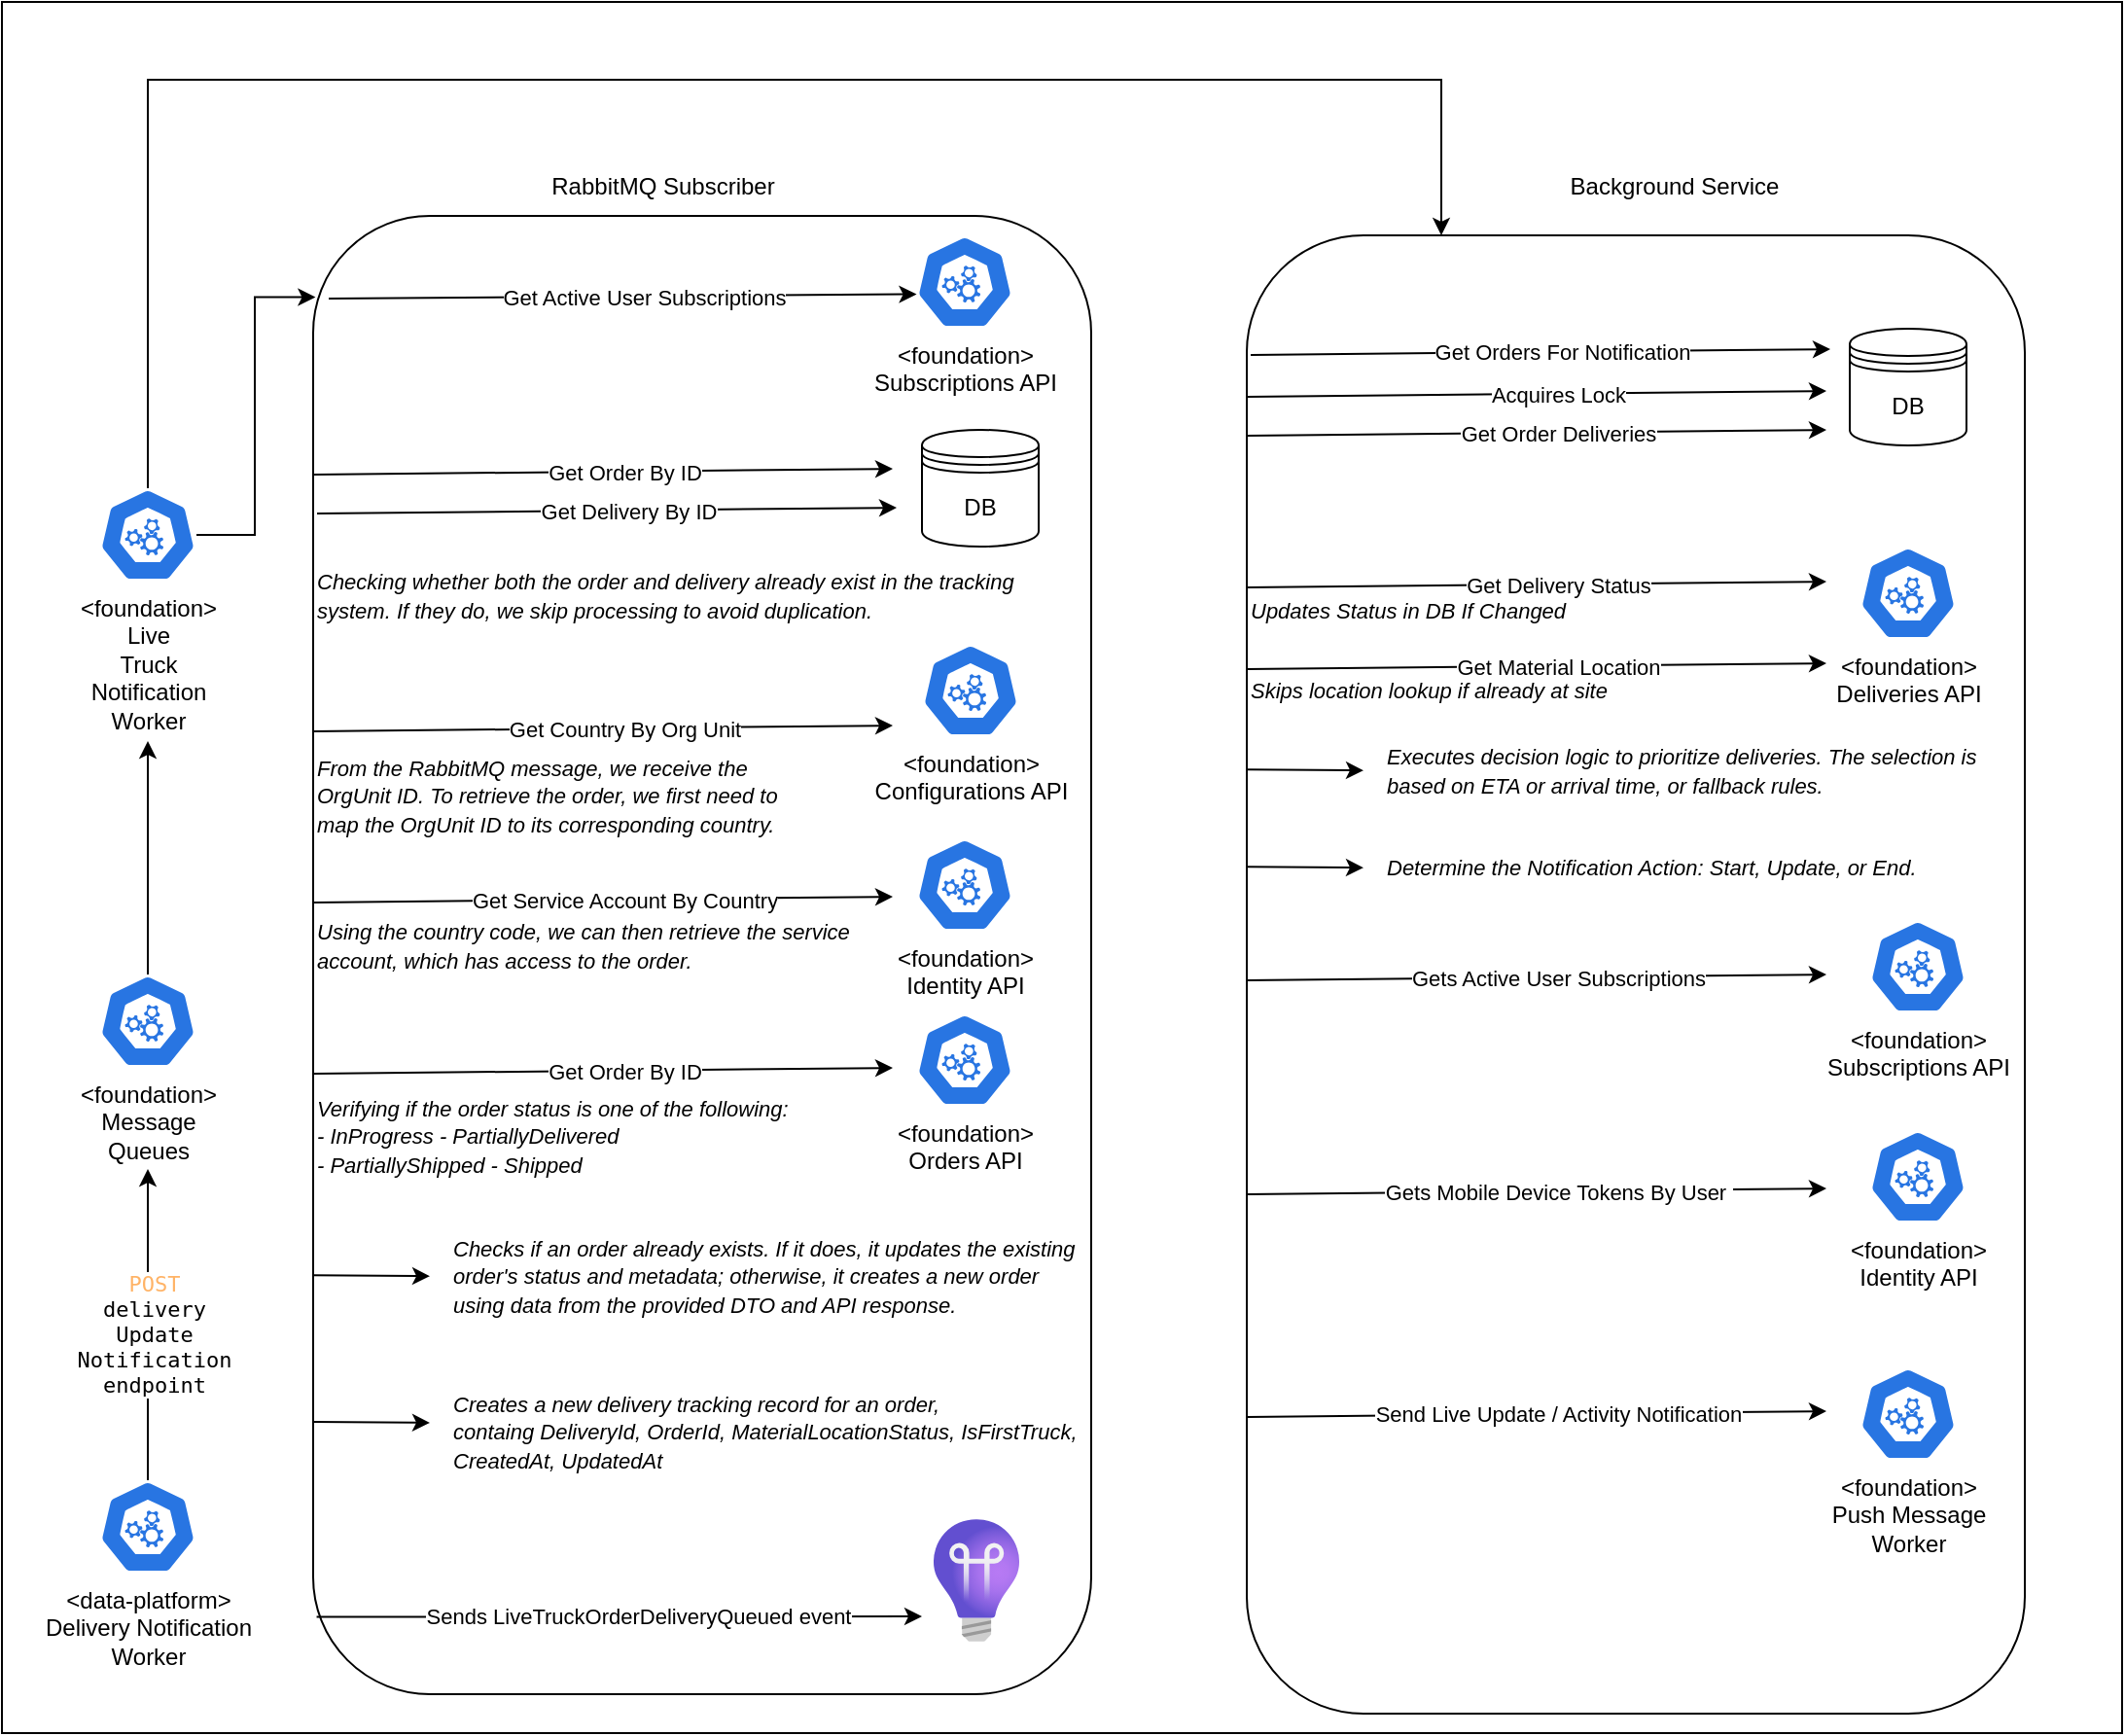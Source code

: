 <mxfile version="28.2.5">
  <diagram name="Page-1" id="JpLjQRSs1_Y3-2fLoofl">
    <mxGraphModel dx="2084" dy="1124" grid="1" gridSize="10" guides="1" tooltips="1" connect="1" arrows="1" fold="1" page="1" pageScale="1" pageWidth="850" pageHeight="1100" math="0" shadow="0">
      <root>
        <mxCell id="0" />
        <mxCell id="1" parent="0" />
        <mxCell id="bUwDgFJh5-zK0ynBWb4o-1" value="" style="rounded=0;whiteSpace=wrap;html=1;" parent="1" vertex="1">
          <mxGeometry x="40" y="130" width="1090" height="890" as="geometry" />
        </mxCell>
        <mxCell id="bUwDgFJh5-zK0ynBWb4o-3" value="&amp;lt;data-platform&amp;gt;&lt;br&gt;Delivery Notification&lt;br&gt;Worker" style="aspect=fixed;sketch=0;html=1;dashed=0;whitespace=wrap;verticalLabelPosition=bottom;verticalAlign=top;fillColor=#2875E2;strokeColor=#ffffff;points=[[0.005,0.63,0],[0.1,0.2,0],[0.9,0.2,0],[0.5,0,0],[0.995,0.63,0],[0.72,0.99,0],[0.5,1,0],[0.28,0.99,0]];shape=mxgraph.kubernetes.icon2;prIcon=api" parent="1" vertex="1">
          <mxGeometry x="90" y="890" width="50" height="48" as="geometry" />
        </mxCell>
        <mxCell id="bUwDgFJh5-zK0ynBWb4o-6" value="&amp;lt;foundation&amp;gt;&lt;br&gt;Message&lt;div&gt;Queues&lt;br&gt;&lt;/div&gt;" style="aspect=fixed;sketch=0;html=1;dashed=0;whitespace=wrap;verticalLabelPosition=bottom;verticalAlign=top;fillColor=#2875E2;strokeColor=#ffffff;points=[[0.005,0.63,0],[0.1,0.2,0],[0.9,0.2,0],[0.5,0,0],[0.995,0.63,0],[0.72,0.99,0],[0.5,1,0],[0.28,0.99,0]];shape=mxgraph.kubernetes.icon2;prIcon=api" parent="1" vertex="1">
          <mxGeometry x="90" y="630" width="50" height="48" as="geometry" />
        </mxCell>
        <mxCell id="bUwDgFJh5-zK0ynBWb4o-7" style="edgeStyle=orthogonalEdgeStyle;rounded=0;orthogonalLoop=1;jettySize=auto;html=1;" parent="1" source="bUwDgFJh5-zK0ynBWb4o-3" edge="1">
          <mxGeometry relative="1" as="geometry">
            <mxPoint x="115" y="730" as="targetPoint" />
          </mxGeometry>
        </mxCell>
        <mxCell id="bUwDgFJh5-zK0ynBWb4o-8" value="Text" style="edgeLabel;html=1;align=center;verticalAlign=middle;resizable=0;points=[];" parent="bUwDgFJh5-zK0ynBWb4o-7" vertex="1" connectable="0">
          <mxGeometry x="-0.095" y="-4" relative="1" as="geometry">
            <mxPoint x="-1" as="offset" />
          </mxGeometry>
        </mxCell>
        <mxCell id="bUwDgFJh5-zK0ynBWb4o-9" value="&lt;code&gt;&lt;font style=&quot;color: rgb(255, 179, 102);&quot;&gt;POST&lt;/font&gt;&lt;br&gt;delivery&lt;br&gt;Update&lt;br&gt;Notification&lt;/code&gt;&lt;div&gt;&lt;code&gt;endpoint&lt;/code&gt;&lt;/div&gt;" style="edgeLabel;html=1;align=center;verticalAlign=middle;resizable=0;points=[];" parent="bUwDgFJh5-zK0ynBWb4o-7" vertex="1" connectable="0">
          <mxGeometry x="-0.061" y="-4" relative="1" as="geometry">
            <mxPoint x="-1" as="offset" />
          </mxGeometry>
        </mxCell>
        <mxCell id="1HudzemWjimTBm2J36Nn-49" style="edgeStyle=orthogonalEdgeStyle;rounded=0;orthogonalLoop=1;jettySize=auto;html=1;entryX=0.25;entryY=0;entryDx=0;entryDy=0;" parent="1" source="bUwDgFJh5-zK0ynBWb4o-11" target="1HudzemWjimTBm2J36Nn-45" edge="1">
          <mxGeometry relative="1" as="geometry">
            <Array as="points">
              <mxPoint x="115" y="170" />
              <mxPoint x="780" y="170" />
            </Array>
          </mxGeometry>
        </mxCell>
        <mxCell id="bUwDgFJh5-zK0ynBWb4o-11" value="&amp;lt;foundation&amp;gt;&lt;br&gt;Live&lt;div&gt;Truck&lt;/div&gt;&lt;div&gt;Notification&lt;/div&gt;&lt;div&gt;Worker&lt;div&gt;&lt;br&gt;&lt;/div&gt;&lt;/div&gt;" style="aspect=fixed;sketch=0;html=1;dashed=0;whitespace=wrap;verticalLabelPosition=bottom;verticalAlign=top;fillColor=#2875E2;strokeColor=#ffffff;points=[[0.005,0.63,0],[0.1,0.2,0],[0.9,0.2,0],[0.5,0,0],[0.995,0.63,0],[0.72,0.99,0],[0.5,1,0],[0.28,0.99,0]];shape=mxgraph.kubernetes.icon2;prIcon=api" parent="1" vertex="1">
          <mxGeometry x="90" y="380" width="50" height="48" as="geometry" />
        </mxCell>
        <mxCell id="1HudzemWjimTBm2J36Nn-3" value="" style="endArrow=classic;html=1;rounded=0;exitX=0.5;exitY=0;exitDx=0;exitDy=0;exitPerimeter=0;" parent="1" source="bUwDgFJh5-zK0ynBWb4o-6" edge="1">
          <mxGeometry width="50" height="50" relative="1" as="geometry">
            <mxPoint x="260" y="560" as="sourcePoint" />
            <mxPoint x="115" y="510" as="targetPoint" />
          </mxGeometry>
        </mxCell>
        <mxCell id="1HudzemWjimTBm2J36Nn-4" value="" style="rounded=1;whiteSpace=wrap;html=1;" parent="1" vertex="1">
          <mxGeometry x="200" y="240" width="400" height="760" as="geometry" />
        </mxCell>
        <mxCell id="1HudzemWjimTBm2J36Nn-5" value="RabbitMQ Subscriber" style="text;html=1;align=center;verticalAlign=middle;whiteSpace=wrap;rounded=0;" parent="1" vertex="1">
          <mxGeometry x="320" y="210" width="120" height="30" as="geometry" />
        </mxCell>
        <mxCell id="1HudzemWjimTBm2J36Nn-6" style="edgeStyle=orthogonalEdgeStyle;rounded=0;orthogonalLoop=1;jettySize=auto;html=1;entryX=0.003;entryY=0.055;entryDx=0;entryDy=0;entryPerimeter=0;" parent="1" source="bUwDgFJh5-zK0ynBWb4o-11" target="1HudzemWjimTBm2J36Nn-4" edge="1">
          <mxGeometry relative="1" as="geometry" />
        </mxCell>
        <mxCell id="1HudzemWjimTBm2J36Nn-7" value="&amp;lt;foundation&amp;gt;&lt;br&gt;Subscriptions API&lt;br&gt;&lt;div&gt;&lt;div&gt;&lt;br&gt;&lt;/div&gt;&lt;/div&gt;" style="aspect=fixed;sketch=0;html=1;dashed=0;whitespace=wrap;verticalLabelPosition=bottom;verticalAlign=top;fillColor=#2875E2;strokeColor=#ffffff;points=[[0.005,0.63,0],[0.1,0.2,0],[0.9,0.2,0],[0.5,0,0],[0.995,0.63,0],[0.72,0.99,0],[0.5,1,0],[0.28,0.99,0]];shape=mxgraph.kubernetes.icon2;prIcon=api" parent="1" vertex="1">
          <mxGeometry x="510" y="250" width="50" height="48" as="geometry" />
        </mxCell>
        <mxCell id="1HudzemWjimTBm2J36Nn-8" value="" style="endArrow=classic;html=1;rounded=0;entryX=0.005;entryY=0.63;entryDx=0;entryDy=0;entryPerimeter=0;exitX=0.02;exitY=0.056;exitDx=0;exitDy=0;exitPerimeter=0;" parent="1" source="1HudzemWjimTBm2J36Nn-4" target="1HudzemWjimTBm2J36Nn-7" edge="1">
          <mxGeometry width="50" height="50" relative="1" as="geometry">
            <mxPoint x="200" y="350" as="sourcePoint" />
            <mxPoint x="250" y="300" as="targetPoint" />
          </mxGeometry>
        </mxCell>
        <mxCell id="1HudzemWjimTBm2J36Nn-9" value="Get Active User Subscriptions" style="edgeLabel;html=1;align=center;verticalAlign=middle;resizable=0;points=[];" parent="1HudzemWjimTBm2J36Nn-8" vertex="1" connectable="0">
          <mxGeometry x="0.072" relative="1" as="geometry">
            <mxPoint as="offset" />
          </mxGeometry>
        </mxCell>
        <mxCell id="1HudzemWjimTBm2J36Nn-10" value="&amp;lt;foundation&amp;gt;&lt;br&gt;Orders API&lt;br&gt;&lt;div&gt;&lt;div&gt;&lt;br&gt;&lt;/div&gt;&lt;/div&gt;" style="aspect=fixed;sketch=0;html=1;dashed=0;whitespace=wrap;verticalLabelPosition=bottom;verticalAlign=top;fillColor=#2875E2;strokeColor=#ffffff;points=[[0.005,0.63,0],[0.1,0.2,0],[0.9,0.2,0],[0.5,0,0],[0.995,0.63,0],[0.72,0.99,0],[0.5,1,0],[0.28,0.99,0]];shape=mxgraph.kubernetes.icon2;prIcon=api" parent="1" vertex="1">
          <mxGeometry x="510" y="650" width="50" height="48" as="geometry" />
        </mxCell>
        <mxCell id="1HudzemWjimTBm2J36Nn-11" value="" style="endArrow=classic;html=1;rounded=0;entryX=0.005;entryY=0.63;entryDx=0;entryDy=0;entryPerimeter=0;exitX=0.005;exitY=0.109;exitDx=0;exitDy=0;exitPerimeter=0;" parent="1" edge="1">
          <mxGeometry width="50" height="50" relative="1" as="geometry">
            <mxPoint x="200" y="373" as="sourcePoint" />
            <mxPoint x="498" y="370" as="targetPoint" />
          </mxGeometry>
        </mxCell>
        <mxCell id="1HudzemWjimTBm2J36Nn-12" value="Get Order By ID" style="edgeLabel;html=1;align=center;verticalAlign=middle;resizable=0;points=[];" parent="1HudzemWjimTBm2J36Nn-11" vertex="1" connectable="0">
          <mxGeometry x="0.072" relative="1" as="geometry">
            <mxPoint as="offset" />
          </mxGeometry>
        </mxCell>
        <mxCell id="1HudzemWjimTBm2J36Nn-14" value="" style="endArrow=classic;html=1;rounded=0;entryX=0.005;entryY=0.63;entryDx=0;entryDy=0;entryPerimeter=0;exitX=0.005;exitY=0.109;exitDx=0;exitDy=0;exitPerimeter=0;" parent="1" edge="1">
          <mxGeometry width="50" height="50" relative="1" as="geometry">
            <mxPoint x="202" y="393" as="sourcePoint" />
            <mxPoint x="500" y="390" as="targetPoint" />
          </mxGeometry>
        </mxCell>
        <mxCell id="1HudzemWjimTBm2J36Nn-15" value="Get Delivery By ID" style="edgeLabel;html=1;align=center;verticalAlign=middle;resizable=0;points=[];" parent="1HudzemWjimTBm2J36Nn-14" vertex="1" connectable="0">
          <mxGeometry x="0.072" relative="1" as="geometry">
            <mxPoint as="offset" />
          </mxGeometry>
        </mxCell>
        <mxCell id="1HudzemWjimTBm2J36Nn-21" value="DB" style="shape=datastore;whiteSpace=wrap;html=1;" parent="1" vertex="1">
          <mxGeometry x="513" y="350" width="60" height="60" as="geometry" />
        </mxCell>
        <mxCell id="1HudzemWjimTBm2J36Nn-22" value="&lt;i&gt;&lt;font style=&quot;font-size: 11px;&quot;&gt;Checking whether both the order and delivery already exist in the tracking system. If they do, we skip processing to avoid duplication.&lt;/font&gt;&lt;/i&gt;" style="text;html=1;align=left;verticalAlign=middle;whiteSpace=wrap;rounded=0;" parent="1" vertex="1">
          <mxGeometry x="200" y="420" width="380" height="30" as="geometry" />
        </mxCell>
        <mxCell id="1HudzemWjimTBm2J36Nn-23" value="" style="endArrow=classic;html=1;rounded=0;entryX=0.005;entryY=0.63;entryDx=0;entryDy=0;entryPerimeter=0;exitX=0.005;exitY=0.109;exitDx=0;exitDy=0;exitPerimeter=0;" parent="1" edge="1">
          <mxGeometry width="50" height="50" relative="1" as="geometry">
            <mxPoint x="200" y="681" as="sourcePoint" />
            <mxPoint x="498" y="678" as="targetPoint" />
          </mxGeometry>
        </mxCell>
        <mxCell id="1HudzemWjimTBm2J36Nn-24" value="Get Order By ID" style="edgeLabel;html=1;align=center;verticalAlign=middle;resizable=0;points=[];" parent="1HudzemWjimTBm2J36Nn-23" vertex="1" connectable="0">
          <mxGeometry x="0.072" relative="1" as="geometry">
            <mxPoint as="offset" />
          </mxGeometry>
        </mxCell>
        <mxCell id="1HudzemWjimTBm2J36Nn-25" value="&lt;font style=&quot;font-size: 11px;&quot;&gt;&lt;i&gt;Verifying if the order status is one of the following: &lt;br&gt;- InProgress - PartiallyDelivered &lt;br&gt;- PartiallyShipped - Shipped&lt;/i&gt;&lt;/font&gt;" style="text;html=1;align=left;verticalAlign=middle;whiteSpace=wrap;rounded=0;" parent="1" vertex="1">
          <mxGeometry x="200" y="698" width="300" height="30" as="geometry" />
        </mxCell>
        <mxCell id="1HudzemWjimTBm2J36Nn-26" value="" style="endArrow=classic;html=1;rounded=0;entryX=0.005;entryY=0.63;entryDx=0;entryDy=0;entryPerimeter=0;exitX=0.005;exitY=0.109;exitDx=0;exitDy=0;exitPerimeter=0;" parent="1" edge="1">
          <mxGeometry width="50" height="50" relative="1" as="geometry">
            <mxPoint x="201.78" y="960.31" as="sourcePoint" />
            <mxPoint x="513" y="960" as="targetPoint" />
          </mxGeometry>
        </mxCell>
        <mxCell id="1HudzemWjimTBm2J36Nn-42" value="Sends&amp;nbsp;LiveTruckOrderDeliveryQueued event" style="edgeLabel;html=1;align=center;verticalAlign=middle;resizable=0;points=[];" parent="1HudzemWjimTBm2J36Nn-26" vertex="1" connectable="0">
          <mxGeometry x="0.061" relative="1" as="geometry">
            <mxPoint as="offset" />
          </mxGeometry>
        </mxCell>
        <mxCell id="1HudzemWjimTBm2J36Nn-28" value="" style="image;aspect=fixed;html=1;points=[];align=center;fontSize=12;image=img/lib/azure2/devops/Application_Insights.svg;" parent="1" vertex="1">
          <mxGeometry x="519" y="910" width="44" height="63" as="geometry" />
        </mxCell>
        <mxCell id="1HudzemWjimTBm2J36Nn-30" value="&amp;lt;foundation&amp;gt;&lt;br&gt;Configurations API&lt;br&gt;&lt;div&gt;&lt;div&gt;&lt;br&gt;&lt;/div&gt;&lt;/div&gt;" style="aspect=fixed;sketch=0;html=1;dashed=0;whitespace=wrap;verticalLabelPosition=bottom;verticalAlign=top;fillColor=#2875E2;strokeColor=#ffffff;points=[[0.005,0.63,0],[0.1,0.2,0],[0.9,0.2,0],[0.5,0,0],[0.995,0.63,0],[0.72,0.99,0],[0.5,1,0],[0.28,0.99,0]];shape=mxgraph.kubernetes.icon2;prIcon=api" parent="1" vertex="1">
          <mxGeometry x="513" y="460" width="50" height="48" as="geometry" />
        </mxCell>
        <mxCell id="1HudzemWjimTBm2J36Nn-31" value="" style="endArrow=classic;html=1;rounded=0;entryX=0.005;entryY=0.63;entryDx=0;entryDy=0;entryPerimeter=0;exitX=0.005;exitY=0.109;exitDx=0;exitDy=0;exitPerimeter=0;" parent="1" edge="1">
          <mxGeometry width="50" height="50" relative="1" as="geometry">
            <mxPoint x="200" y="505" as="sourcePoint" />
            <mxPoint x="498" y="502" as="targetPoint" />
          </mxGeometry>
        </mxCell>
        <mxCell id="1HudzemWjimTBm2J36Nn-32" value="Get Country By Org Unit" style="edgeLabel;html=1;align=center;verticalAlign=middle;resizable=0;points=[];" parent="1HudzemWjimTBm2J36Nn-31" vertex="1" connectable="0">
          <mxGeometry x="0.072" relative="1" as="geometry">
            <mxPoint as="offset" />
          </mxGeometry>
        </mxCell>
        <mxCell id="1HudzemWjimTBm2J36Nn-33" value="" style="endArrow=classic;html=1;rounded=0;entryX=0.005;entryY=0.63;entryDx=0;entryDy=0;entryPerimeter=0;exitX=0.005;exitY=0.109;exitDx=0;exitDy=0;exitPerimeter=0;" parent="1" edge="1">
          <mxGeometry width="50" height="50" relative="1" as="geometry">
            <mxPoint x="200" y="593" as="sourcePoint" />
            <mxPoint x="498" y="590" as="targetPoint" />
          </mxGeometry>
        </mxCell>
        <mxCell id="1HudzemWjimTBm2J36Nn-34" value="Get Service Account By Country" style="edgeLabel;html=1;align=center;verticalAlign=middle;resizable=0;points=[];" parent="1HudzemWjimTBm2J36Nn-33" vertex="1" connectable="0">
          <mxGeometry x="0.072" relative="1" as="geometry">
            <mxPoint as="offset" />
          </mxGeometry>
        </mxCell>
        <mxCell id="1HudzemWjimTBm2J36Nn-35" value="&amp;lt;foundation&amp;gt;&lt;br&gt;Identity API&lt;br&gt;&lt;div&gt;&lt;div&gt;&lt;br&gt;&lt;/div&gt;&lt;/div&gt;" style="aspect=fixed;sketch=0;html=1;dashed=0;whitespace=wrap;verticalLabelPosition=bottom;verticalAlign=top;fillColor=#2875E2;strokeColor=#ffffff;points=[[0.005,0.63,0],[0.1,0.2,0],[0.9,0.2,0],[0.5,0,0],[0.995,0.63,0],[0.72,0.99,0],[0.5,1,0],[0.28,0.99,0]];shape=mxgraph.kubernetes.icon2;prIcon=api" parent="1" vertex="1">
          <mxGeometry x="510" y="560" width="50" height="48" as="geometry" />
        </mxCell>
        <mxCell id="1HudzemWjimTBm2J36Nn-36" value="&lt;i&gt;&lt;font style=&quot;font-size: 11px;&quot;&gt;From the RabbitMQ message, we receive the OrgUnit ID. To retrieve the order, we first need to map the OrgUnit ID to its corresponding country.&amp;nbsp;&lt;/font&gt;&lt;/i&gt;&lt;div&gt;&lt;br&gt;&lt;/div&gt;" style="text;html=1;align=left;verticalAlign=middle;whiteSpace=wrap;rounded=0;" parent="1" vertex="1">
          <mxGeometry x="200" y="530" width="250" height="30" as="geometry" />
        </mxCell>
        <mxCell id="1HudzemWjimTBm2J36Nn-37" value="&lt;div&gt;&lt;span style=&quot;background-color: transparent; color: light-dark(rgb(0, 0, 0), rgb(255, 255, 255));&quot;&gt;&lt;i&gt;&lt;font style=&quot;font-size: 11px;&quot;&gt;Using the country code, we can then retrieve the service account, which has access to the order.&lt;/font&gt;&lt;/i&gt;&lt;/span&gt;&lt;/div&gt;" style="text;html=1;align=left;verticalAlign=middle;whiteSpace=wrap;rounded=0;" parent="1" vertex="1">
          <mxGeometry x="200" y="600" width="300" height="30" as="geometry" />
        </mxCell>
        <mxCell id="1HudzemWjimTBm2J36Nn-38" value="&lt;span style=&quot;font-size: 11px;&quot;&gt;&lt;i&gt;Checks if an order already exists. If it does, it updates the existing order&#39;s status and metadata; otherwise, it creates a new order using data from the provided DTO and API response.&lt;/i&gt;&lt;/span&gt;" style="text;html=1;align=left;verticalAlign=middle;whiteSpace=wrap;rounded=0;" parent="1" vertex="1">
          <mxGeometry x="270" y="770" width="330" height="30" as="geometry" />
        </mxCell>
        <mxCell id="1HudzemWjimTBm2J36Nn-39" value="" style="endArrow=classic;html=1;rounded=0;exitX=0.005;exitY=0.109;exitDx=0;exitDy=0;exitPerimeter=0;" parent="1" edge="1">
          <mxGeometry width="50" height="50" relative="1" as="geometry">
            <mxPoint x="200" y="784.64" as="sourcePoint" />
            <mxPoint x="260" y="785.09" as="targetPoint" />
          </mxGeometry>
        </mxCell>
        <mxCell id="1HudzemWjimTBm2J36Nn-43" value="" style="endArrow=classic;html=1;rounded=0;exitX=0.005;exitY=0.109;exitDx=0;exitDy=0;exitPerimeter=0;" parent="1" edge="1">
          <mxGeometry width="50" height="50" relative="1" as="geometry">
            <mxPoint x="200" y="860" as="sourcePoint" />
            <mxPoint x="260" y="860.45" as="targetPoint" />
          </mxGeometry>
        </mxCell>
        <mxCell id="1HudzemWjimTBm2J36Nn-44" value="&lt;span style=&quot;font-size: 11px;&quot;&gt;&lt;i&gt;Creates a new delivery tracking record for an order, containg&amp;nbsp;DeliveryId, OrderId, MaterialLocationStatus, IsFirstTruck, CreatedAt, UpdatedAt&lt;/i&gt;&lt;/span&gt;" style="text;html=1;align=left;verticalAlign=middle;whiteSpace=wrap;rounded=0;" parent="1" vertex="1">
          <mxGeometry x="270" y="850" width="330" height="30" as="geometry" />
        </mxCell>
        <mxCell id="1HudzemWjimTBm2J36Nn-45" value="" style="rounded=1;whiteSpace=wrap;html=1;" parent="1" vertex="1">
          <mxGeometry x="680" y="250" width="400" height="760" as="geometry" />
        </mxCell>
        <mxCell id="1HudzemWjimTBm2J36Nn-46" value="&amp;lt;foundation&amp;gt;&lt;br&gt;Push Message&lt;div&gt;Worker&lt;br&gt;&lt;div&gt;&lt;div&gt;&lt;br&gt;&lt;/div&gt;&lt;/div&gt;&lt;/div&gt;" style="aspect=fixed;sketch=0;html=1;dashed=0;whitespace=wrap;verticalLabelPosition=bottom;verticalAlign=top;fillColor=#2875E2;strokeColor=#ffffff;points=[[0.005,0.63,0],[0.1,0.2,0],[0.9,0.2,0],[0.5,0,0],[0.995,0.63,0],[0.72,0.99,0],[0.5,1,0],[0.28,0.99,0]];shape=mxgraph.kubernetes.icon2;prIcon=api" parent="1" vertex="1">
          <mxGeometry x="995" y="832" width="50" height="48" as="geometry" />
        </mxCell>
        <mxCell id="1HudzemWjimTBm2J36Nn-47" value="&amp;lt;foundation&amp;gt;&lt;br&gt;Deliveries API&lt;br&gt;&lt;div&gt;&lt;div&gt;&lt;br&gt;&lt;/div&gt;&lt;/div&gt;" style="aspect=fixed;sketch=0;html=1;dashed=0;whitespace=wrap;verticalLabelPosition=bottom;verticalAlign=top;fillColor=#2875E2;strokeColor=#ffffff;points=[[0.005,0.63,0],[0.1,0.2,0],[0.9,0.2,0],[0.5,0,0],[0.995,0.63,0],[0.72,0.99,0],[0.5,1,0],[0.28,0.99,0]];shape=mxgraph.kubernetes.icon2;prIcon=api" parent="1" vertex="1">
          <mxGeometry x="995" y="410" width="50" height="48" as="geometry" />
        </mxCell>
        <mxCell id="1HudzemWjimTBm2J36Nn-48" value="Background Service" style="text;html=1;align=center;verticalAlign=middle;whiteSpace=wrap;rounded=0;" parent="1" vertex="1">
          <mxGeometry x="840" y="210" width="120" height="30" as="geometry" />
        </mxCell>
        <mxCell id="FiQWJkBOZgS6-QnZBxlh-1" value="DB" style="shape=datastore;whiteSpace=wrap;html=1;" vertex="1" parent="1">
          <mxGeometry x="990" y="298" width="60" height="60" as="geometry" />
        </mxCell>
        <mxCell id="FiQWJkBOZgS6-QnZBxlh-3" value="" style="endArrow=classic;html=1;rounded=0;entryX=0.005;entryY=0.63;entryDx=0;entryDy=0;entryPerimeter=0;exitX=0.005;exitY=0.109;exitDx=0;exitDy=0;exitPerimeter=0;" edge="1" parent="1">
          <mxGeometry width="50" height="50" relative="1" as="geometry">
            <mxPoint x="682" y="311.5" as="sourcePoint" />
            <mxPoint x="980" y="308.5" as="targetPoint" />
          </mxGeometry>
        </mxCell>
        <mxCell id="FiQWJkBOZgS6-QnZBxlh-4" value="Get Orders For Notification" style="edgeLabel;html=1;align=center;verticalAlign=middle;resizable=0;points=[];" vertex="1" connectable="0" parent="FiQWJkBOZgS6-QnZBxlh-3">
          <mxGeometry x="0.072" relative="1" as="geometry">
            <mxPoint as="offset" />
          </mxGeometry>
        </mxCell>
        <mxCell id="FiQWJkBOZgS6-QnZBxlh-5" value="" style="endArrow=classic;html=1;rounded=0;entryX=0.005;entryY=0.63;entryDx=0;entryDy=0;entryPerimeter=0;exitX=0.005;exitY=0.109;exitDx=0;exitDy=0;exitPerimeter=0;" edge="1" parent="1">
          <mxGeometry width="50" height="50" relative="1" as="geometry">
            <mxPoint x="680" y="333" as="sourcePoint" />
            <mxPoint x="978" y="330" as="targetPoint" />
          </mxGeometry>
        </mxCell>
        <mxCell id="FiQWJkBOZgS6-QnZBxlh-6" value="Acquires Lock" style="edgeLabel;html=1;align=center;verticalAlign=middle;resizable=0;points=[];" vertex="1" connectable="0" parent="FiQWJkBOZgS6-QnZBxlh-5">
          <mxGeometry x="0.072" relative="1" as="geometry">
            <mxPoint as="offset" />
          </mxGeometry>
        </mxCell>
        <mxCell id="FiQWJkBOZgS6-QnZBxlh-7" value="" style="endArrow=classic;html=1;rounded=0;entryX=0.005;entryY=0.63;entryDx=0;entryDy=0;entryPerimeter=0;exitX=0.005;exitY=0.109;exitDx=0;exitDy=0;exitPerimeter=0;" edge="1" parent="1">
          <mxGeometry width="50" height="50" relative="1" as="geometry">
            <mxPoint x="680" y="353" as="sourcePoint" />
            <mxPoint x="978" y="350" as="targetPoint" />
          </mxGeometry>
        </mxCell>
        <mxCell id="FiQWJkBOZgS6-QnZBxlh-8" value="Get Order Deliveries" style="edgeLabel;html=1;align=center;verticalAlign=middle;resizable=0;points=[];" vertex="1" connectable="0" parent="FiQWJkBOZgS6-QnZBxlh-7">
          <mxGeometry x="0.072" relative="1" as="geometry">
            <mxPoint as="offset" />
          </mxGeometry>
        </mxCell>
        <mxCell id="FiQWJkBOZgS6-QnZBxlh-9" value="" style="endArrow=classic;html=1;rounded=0;entryX=0.005;entryY=0.63;entryDx=0;entryDy=0;entryPerimeter=0;exitX=0.005;exitY=0.109;exitDx=0;exitDy=0;exitPerimeter=0;" edge="1" parent="1">
          <mxGeometry width="50" height="50" relative="1" as="geometry">
            <mxPoint x="680" y="431" as="sourcePoint" />
            <mxPoint x="978" y="428" as="targetPoint" />
          </mxGeometry>
        </mxCell>
        <mxCell id="FiQWJkBOZgS6-QnZBxlh-10" value="Get Delivery Status" style="edgeLabel;html=1;align=center;verticalAlign=middle;resizable=0;points=[];" vertex="1" connectable="0" parent="FiQWJkBOZgS6-QnZBxlh-9">
          <mxGeometry x="0.072" relative="1" as="geometry">
            <mxPoint as="offset" />
          </mxGeometry>
        </mxCell>
        <mxCell id="FiQWJkBOZgS6-QnZBxlh-11" value="&lt;span style=&quot;font-size: 11px;&quot;&gt;&lt;i&gt;Updates Status in DB If Changed&lt;/i&gt;&lt;/span&gt;" style="text;html=1;align=left;verticalAlign=middle;whiteSpace=wrap;rounded=0;" vertex="1" parent="1">
          <mxGeometry x="680" y="428" width="200" height="30" as="geometry" />
        </mxCell>
        <mxCell id="FiQWJkBOZgS6-QnZBxlh-12" value="" style="endArrow=classic;html=1;rounded=0;entryX=0.005;entryY=0.63;entryDx=0;entryDy=0;entryPerimeter=0;exitX=0.005;exitY=0.109;exitDx=0;exitDy=0;exitPerimeter=0;" edge="1" parent="1">
          <mxGeometry width="50" height="50" relative="1" as="geometry">
            <mxPoint x="680" y="473" as="sourcePoint" />
            <mxPoint x="978" y="470" as="targetPoint" />
          </mxGeometry>
        </mxCell>
        <mxCell id="FiQWJkBOZgS6-QnZBxlh-13" value="Get Material Location" style="edgeLabel;html=1;align=center;verticalAlign=middle;resizable=0;points=[];" vertex="1" connectable="0" parent="FiQWJkBOZgS6-QnZBxlh-12">
          <mxGeometry x="0.072" relative="1" as="geometry">
            <mxPoint as="offset" />
          </mxGeometry>
        </mxCell>
        <mxCell id="FiQWJkBOZgS6-QnZBxlh-14" value="&lt;span style=&quot;font-size: 11px;&quot;&gt;&lt;i&gt;Skips location lookup if already at site&lt;/i&gt;&lt;/span&gt;" style="text;html=1;align=left;verticalAlign=middle;whiteSpace=wrap;rounded=0;" vertex="1" parent="1">
          <mxGeometry x="680" y="469" width="200" height="30" as="geometry" />
        </mxCell>
        <mxCell id="FiQWJkBOZgS6-QnZBxlh-15" value="" style="endArrow=classic;html=1;rounded=0;exitX=0.005;exitY=0.109;exitDx=0;exitDy=0;exitPerimeter=0;" edge="1" parent="1">
          <mxGeometry width="50" height="50" relative="1" as="geometry">
            <mxPoint x="680" y="524.63" as="sourcePoint" />
            <mxPoint x="740" y="525.08" as="targetPoint" />
          </mxGeometry>
        </mxCell>
        <mxCell id="FiQWJkBOZgS6-QnZBxlh-16" value="&lt;span style=&quot;font-size: 11px;&quot;&gt;&lt;i&gt;Executes decision logic to prioritize deliveries. The selection is based on ETA or arrival time, or fallback rules.&lt;/i&gt;&lt;/span&gt;" style="text;html=1;align=left;verticalAlign=middle;whiteSpace=wrap;rounded=0;" vertex="1" parent="1">
          <mxGeometry x="750" y="510" width="310" height="30" as="geometry" />
        </mxCell>
        <mxCell id="FiQWJkBOZgS6-QnZBxlh-19" value="" style="endArrow=classic;html=1;rounded=0;exitX=0.005;exitY=0.109;exitDx=0;exitDy=0;exitPerimeter=0;" edge="1" parent="1">
          <mxGeometry width="50" height="50" relative="1" as="geometry">
            <mxPoint x="680" y="574.63" as="sourcePoint" />
            <mxPoint x="740" y="575.08" as="targetPoint" />
          </mxGeometry>
        </mxCell>
        <mxCell id="FiQWJkBOZgS6-QnZBxlh-20" value="&lt;span style=&quot;font-size: 11px;&quot;&gt;&lt;i&gt;Determine the Notification Action: Start, Update, or End.&lt;/i&gt;&lt;/span&gt;" style="text;html=1;align=left;verticalAlign=middle;whiteSpace=wrap;rounded=0;" vertex="1" parent="1">
          <mxGeometry x="750" y="560" width="310" height="30" as="geometry" />
        </mxCell>
        <mxCell id="FiQWJkBOZgS6-QnZBxlh-21" value="&amp;lt;foundation&amp;gt;&lt;br&gt;Subscriptions API&lt;br&gt;&lt;div&gt;&lt;div&gt;&lt;br&gt;&lt;/div&gt;&lt;/div&gt;" style="aspect=fixed;sketch=0;html=1;dashed=0;whitespace=wrap;verticalLabelPosition=bottom;verticalAlign=top;fillColor=#2875E2;strokeColor=#ffffff;points=[[0.005,0.63,0],[0.1,0.2,0],[0.9,0.2,0],[0.5,0,0],[0.995,0.63,0],[0.72,0.99,0],[0.5,1,0],[0.28,0.99,0]];shape=mxgraph.kubernetes.icon2;prIcon=api" vertex="1" parent="1">
          <mxGeometry x="1000" y="602" width="50" height="48" as="geometry" />
        </mxCell>
        <mxCell id="FiQWJkBOZgS6-QnZBxlh-22" value="" style="endArrow=classic;html=1;rounded=0;entryX=0.005;entryY=0.63;entryDx=0;entryDy=0;entryPerimeter=0;exitX=0.005;exitY=0.109;exitDx=0;exitDy=0;exitPerimeter=0;" edge="1" parent="1">
          <mxGeometry width="50" height="50" relative="1" as="geometry">
            <mxPoint x="680" y="633" as="sourcePoint" />
            <mxPoint x="978" y="630" as="targetPoint" />
          </mxGeometry>
        </mxCell>
        <mxCell id="FiQWJkBOZgS6-QnZBxlh-23" value="Gets Active User Subscriptions" style="edgeLabel;html=1;align=center;verticalAlign=middle;resizable=0;points=[];" vertex="1" connectable="0" parent="FiQWJkBOZgS6-QnZBxlh-22">
          <mxGeometry x="0.072" relative="1" as="geometry">
            <mxPoint as="offset" />
          </mxGeometry>
        </mxCell>
        <mxCell id="FiQWJkBOZgS6-QnZBxlh-24" value="&amp;lt;foundation&amp;gt;&lt;br&gt;Identity API&lt;br&gt;&lt;div&gt;&lt;div&gt;&lt;br&gt;&lt;/div&gt;&lt;/div&gt;" style="aspect=fixed;sketch=0;html=1;dashed=0;whitespace=wrap;verticalLabelPosition=bottom;verticalAlign=top;fillColor=#2875E2;strokeColor=#ffffff;points=[[0.005,0.63,0],[0.1,0.2,0],[0.9,0.2,0],[0.5,0,0],[0.995,0.63,0],[0.72,0.99,0],[0.5,1,0],[0.28,0.99,0]];shape=mxgraph.kubernetes.icon2;prIcon=api" vertex="1" parent="1">
          <mxGeometry x="1000" y="710" width="50" height="48" as="geometry" />
        </mxCell>
        <mxCell id="FiQWJkBOZgS6-QnZBxlh-25" value="" style="endArrow=classic;html=1;rounded=0;entryX=0.005;entryY=0.63;entryDx=0;entryDy=0;entryPerimeter=0;exitX=0.005;exitY=0.109;exitDx=0;exitDy=0;exitPerimeter=0;" edge="1" parent="1">
          <mxGeometry width="50" height="50" relative="1" as="geometry">
            <mxPoint x="680" y="743" as="sourcePoint" />
            <mxPoint x="978" y="740" as="targetPoint" />
          </mxGeometry>
        </mxCell>
        <mxCell id="FiQWJkBOZgS6-QnZBxlh-26" value="Gets Mobile Device Tokens By User&amp;nbsp;" style="edgeLabel;html=1;align=center;verticalAlign=middle;resizable=0;points=[];" vertex="1" connectable="0" parent="FiQWJkBOZgS6-QnZBxlh-25">
          <mxGeometry x="0.072" relative="1" as="geometry">
            <mxPoint as="offset" />
          </mxGeometry>
        </mxCell>
        <mxCell id="FiQWJkBOZgS6-QnZBxlh-28" value="" style="endArrow=classic;html=1;rounded=0;entryX=0.005;entryY=0.63;entryDx=0;entryDy=0;entryPerimeter=0;exitX=0.005;exitY=0.109;exitDx=0;exitDy=0;exitPerimeter=0;" edge="1" parent="1">
          <mxGeometry width="50" height="50" relative="1" as="geometry">
            <mxPoint x="680" y="857.5" as="sourcePoint" />
            <mxPoint x="978" y="854.5" as="targetPoint" />
          </mxGeometry>
        </mxCell>
        <mxCell id="FiQWJkBOZgS6-QnZBxlh-29" value="Send Live Update / Activity Notification" style="edgeLabel;html=1;align=center;verticalAlign=middle;resizable=0;points=[];" vertex="1" connectable="0" parent="FiQWJkBOZgS6-QnZBxlh-28">
          <mxGeometry x="0.072" relative="1" as="geometry">
            <mxPoint as="offset" />
          </mxGeometry>
        </mxCell>
      </root>
    </mxGraphModel>
  </diagram>
</mxfile>
